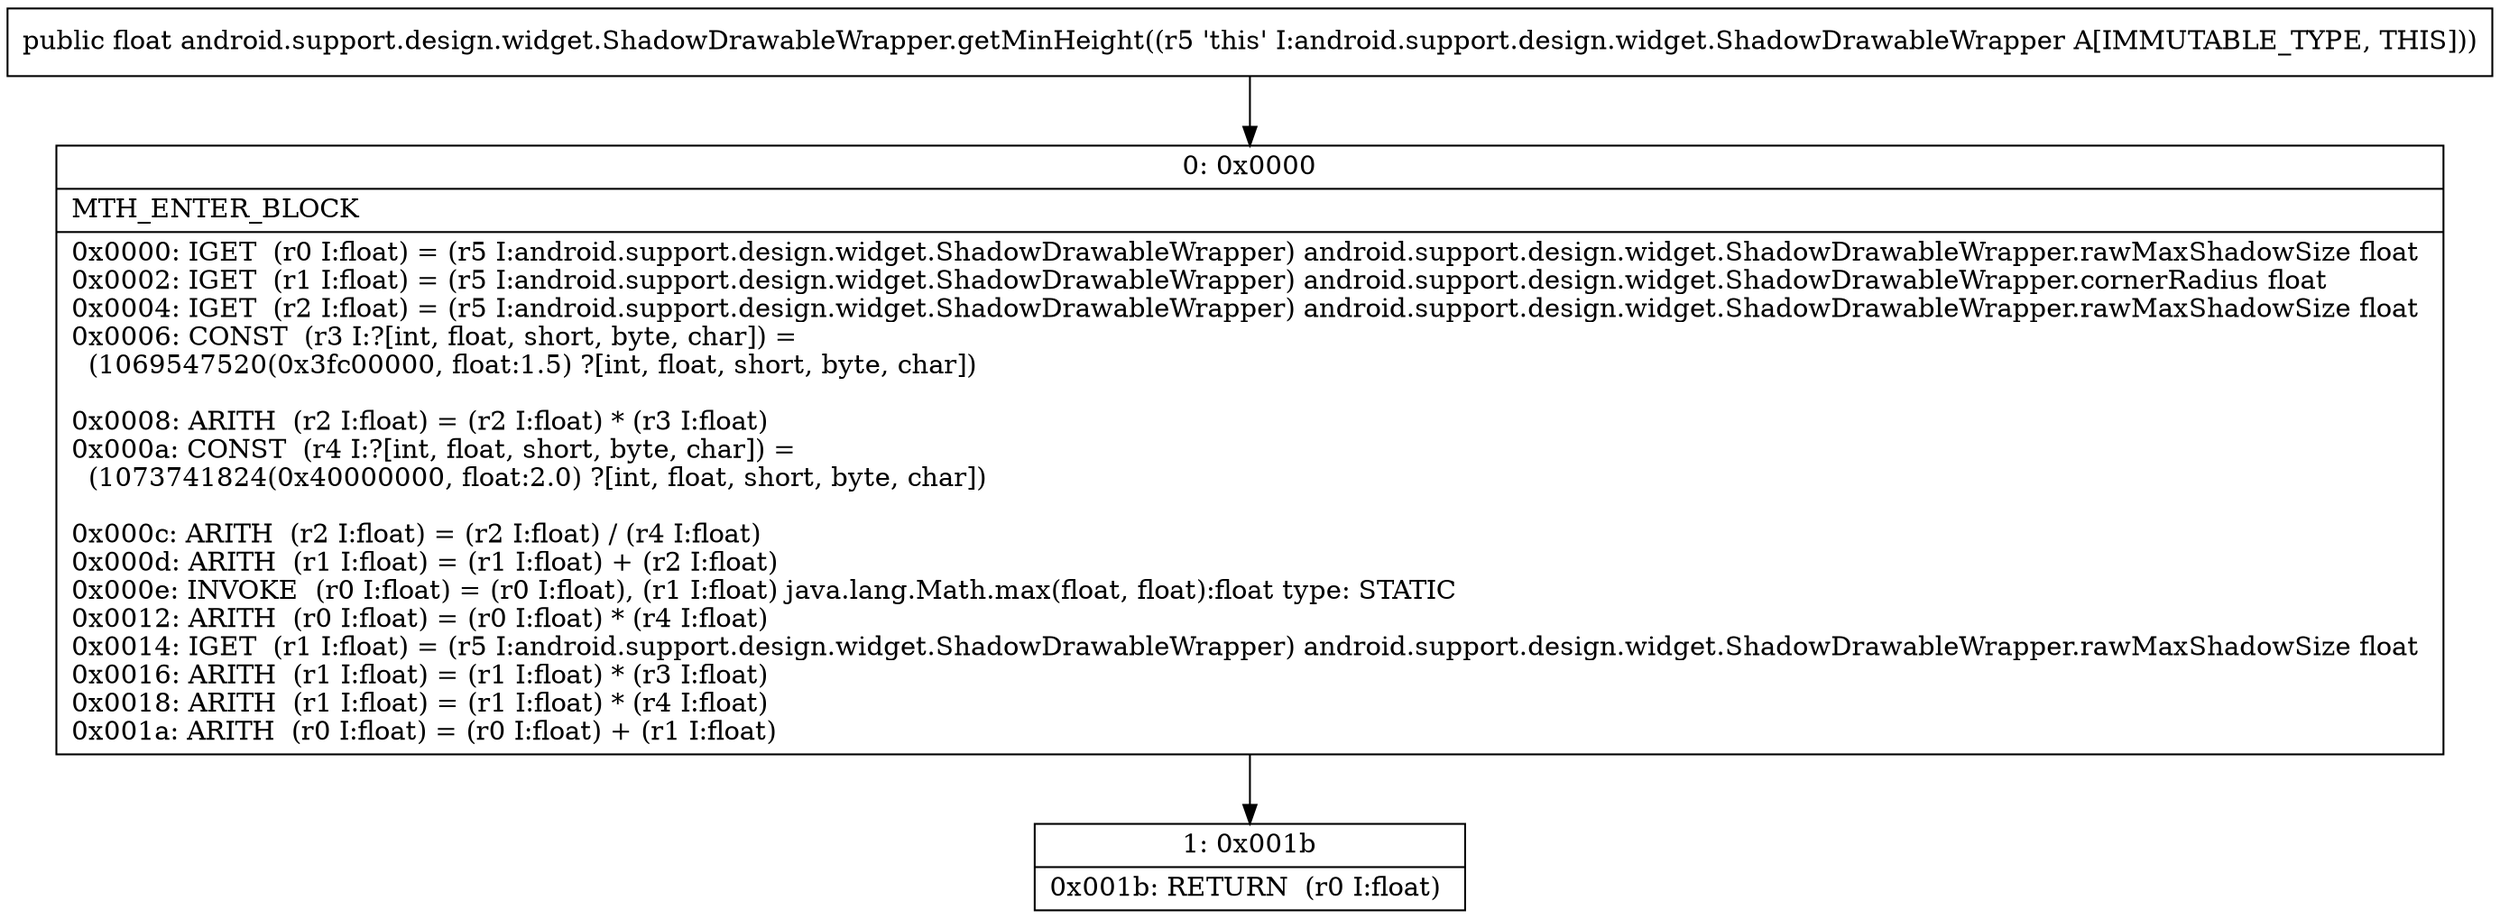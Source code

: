 digraph "CFG forandroid.support.design.widget.ShadowDrawableWrapper.getMinHeight()F" {
Node_0 [shape=record,label="{0\:\ 0x0000|MTH_ENTER_BLOCK\l|0x0000: IGET  (r0 I:float) = (r5 I:android.support.design.widget.ShadowDrawableWrapper) android.support.design.widget.ShadowDrawableWrapper.rawMaxShadowSize float \l0x0002: IGET  (r1 I:float) = (r5 I:android.support.design.widget.ShadowDrawableWrapper) android.support.design.widget.ShadowDrawableWrapper.cornerRadius float \l0x0004: IGET  (r2 I:float) = (r5 I:android.support.design.widget.ShadowDrawableWrapper) android.support.design.widget.ShadowDrawableWrapper.rawMaxShadowSize float \l0x0006: CONST  (r3 I:?[int, float, short, byte, char]) = \l  (1069547520(0x3fc00000, float:1.5) ?[int, float, short, byte, char])\l \l0x0008: ARITH  (r2 I:float) = (r2 I:float) * (r3 I:float) \l0x000a: CONST  (r4 I:?[int, float, short, byte, char]) = \l  (1073741824(0x40000000, float:2.0) ?[int, float, short, byte, char])\l \l0x000c: ARITH  (r2 I:float) = (r2 I:float) \/ (r4 I:float) \l0x000d: ARITH  (r1 I:float) = (r1 I:float) + (r2 I:float) \l0x000e: INVOKE  (r0 I:float) = (r0 I:float), (r1 I:float) java.lang.Math.max(float, float):float type: STATIC \l0x0012: ARITH  (r0 I:float) = (r0 I:float) * (r4 I:float) \l0x0014: IGET  (r1 I:float) = (r5 I:android.support.design.widget.ShadowDrawableWrapper) android.support.design.widget.ShadowDrawableWrapper.rawMaxShadowSize float \l0x0016: ARITH  (r1 I:float) = (r1 I:float) * (r3 I:float) \l0x0018: ARITH  (r1 I:float) = (r1 I:float) * (r4 I:float) \l0x001a: ARITH  (r0 I:float) = (r0 I:float) + (r1 I:float) \l}"];
Node_1 [shape=record,label="{1\:\ 0x001b|0x001b: RETURN  (r0 I:float) \l}"];
MethodNode[shape=record,label="{public float android.support.design.widget.ShadowDrawableWrapper.getMinHeight((r5 'this' I:android.support.design.widget.ShadowDrawableWrapper A[IMMUTABLE_TYPE, THIS])) }"];
MethodNode -> Node_0;
Node_0 -> Node_1;
}

